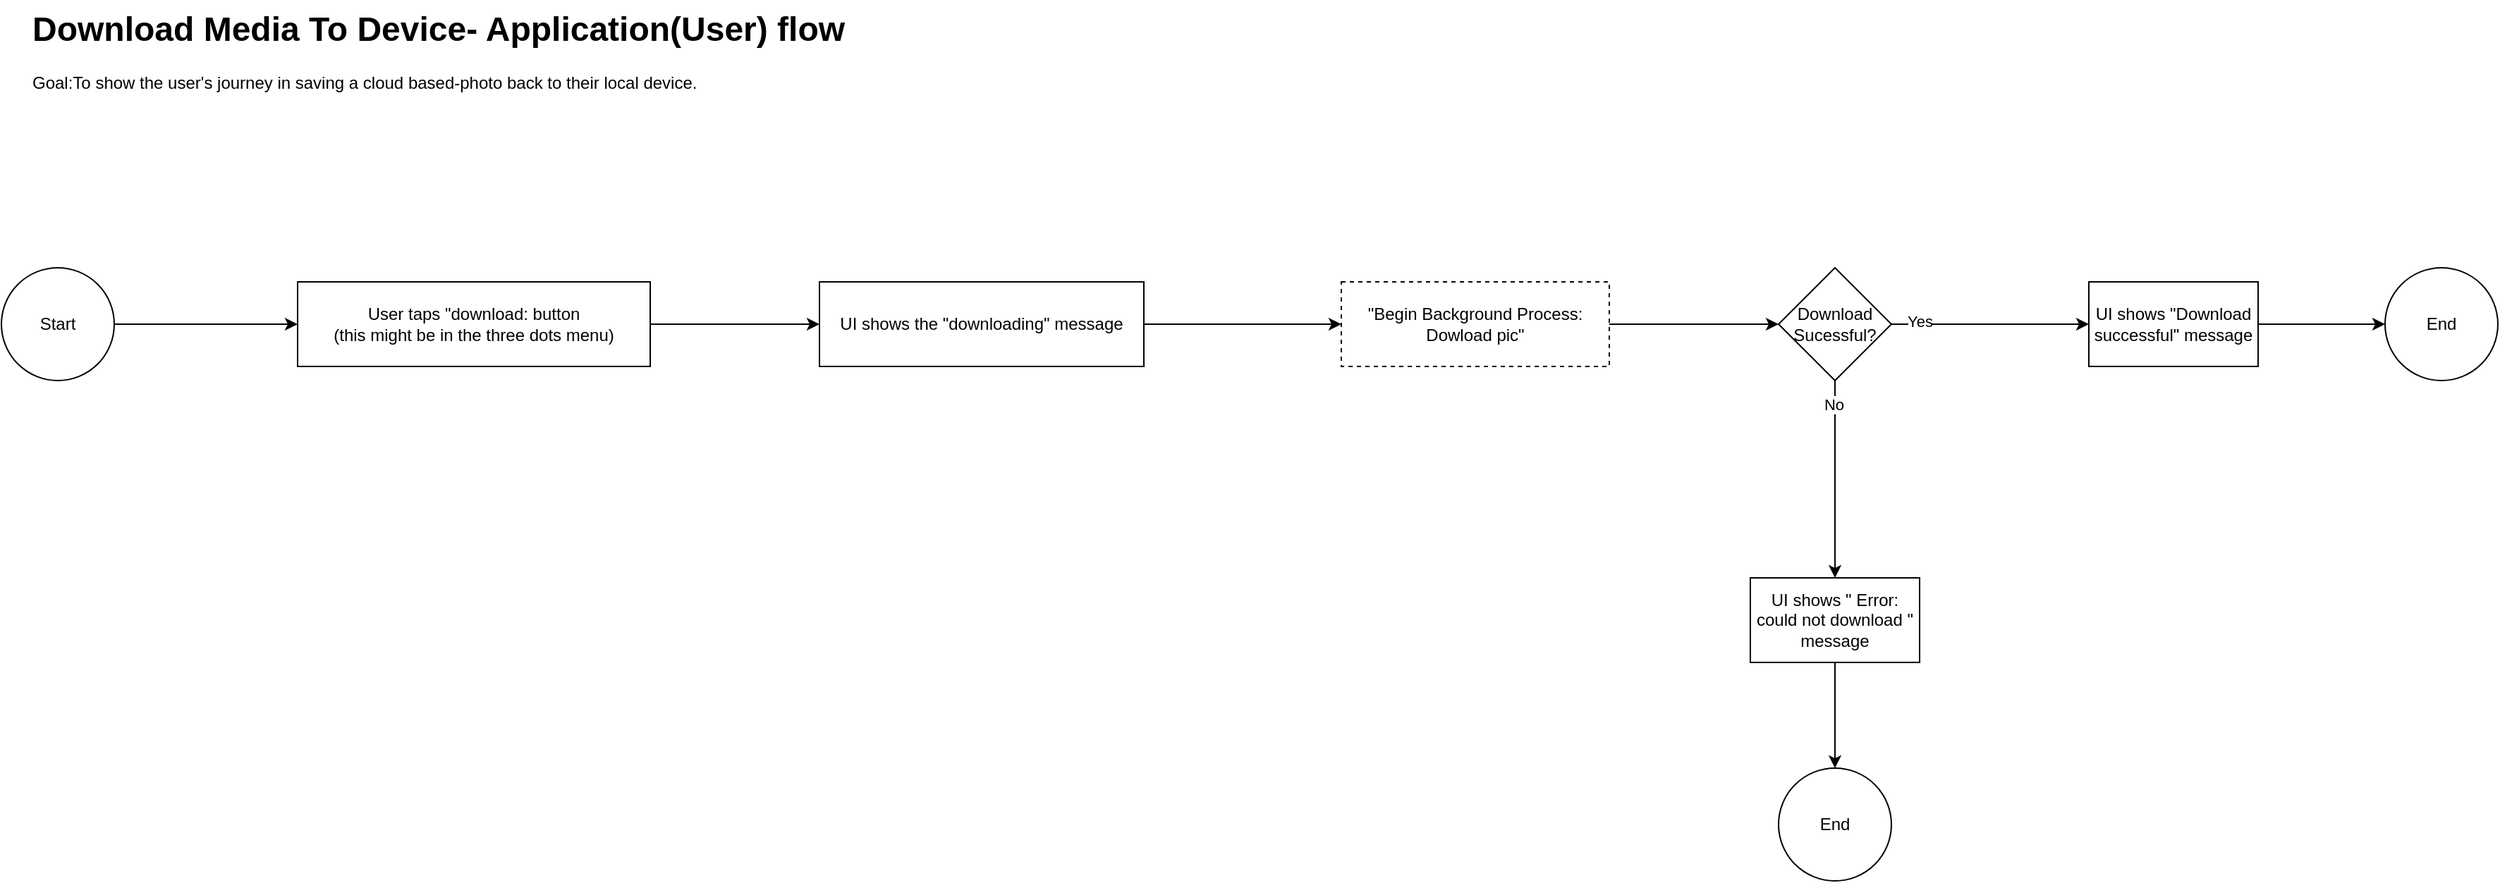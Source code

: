 <mxfile version="28.2.7" pages="3">
  <diagram name="Download Media To Device- Application view architecture" id="BvWUH96QK5WBbq3DRv7V">
    <mxGraphModel dx="4995" dy="2384" grid="1" gridSize="10" guides="1" tooltips="1" connect="1" arrows="1" fold="1" page="1" pageScale="1" pageWidth="827" pageHeight="1169" math="0" shadow="0">
      <root>
        <mxCell id="0" />
        <mxCell id="1" parent="0" />
        <mxCell id="TmMnOaNNOWwm7J46SwEm-1" value="&lt;h1 style=&quot;margin-top: 0px;&quot;&gt;Download Media To Device- Application(User) flow&lt;/h1&gt;&lt;p&gt;Goal:To show the user&#39;s journey in saving a cloud based-photo back to their local device.&lt;/p&gt;" style="text;html=1;whiteSpace=wrap;overflow=hidden;rounded=0;" vertex="1" parent="1">
          <mxGeometry x="-790" y="40" width="610" height="100" as="geometry" />
        </mxCell>
        <mxCell id="TmMnOaNNOWwm7J46SwEm-4" style="edgeStyle=orthogonalEdgeStyle;rounded=0;orthogonalLoop=1;jettySize=auto;html=1;entryX=0;entryY=0.5;entryDx=0;entryDy=0;" edge="1" parent="1" source="TmMnOaNNOWwm7J46SwEm-2" target="TmMnOaNNOWwm7J46SwEm-3">
          <mxGeometry relative="1" as="geometry" />
        </mxCell>
        <mxCell id="TmMnOaNNOWwm7J46SwEm-2" value="Start" style="ellipse;whiteSpace=wrap;html=1;aspect=fixed;" vertex="1" parent="1">
          <mxGeometry x="-810" y="230" width="80" height="80" as="geometry" />
        </mxCell>
        <mxCell id="TmMnOaNNOWwm7J46SwEm-6" style="edgeStyle=orthogonalEdgeStyle;rounded=0;orthogonalLoop=1;jettySize=auto;html=1;entryX=0;entryY=0.5;entryDx=0;entryDy=0;" edge="1" parent="1" source="TmMnOaNNOWwm7J46SwEm-3" target="TmMnOaNNOWwm7J46SwEm-5">
          <mxGeometry relative="1" as="geometry" />
        </mxCell>
        <mxCell id="TmMnOaNNOWwm7J46SwEm-3" value="User taps &quot;download: button&lt;div&gt;(this might be in the three dots menu)&lt;/div&gt;" style="rounded=0;whiteSpace=wrap;html=1;" vertex="1" parent="1">
          <mxGeometry x="-600" y="240" width="250" height="60" as="geometry" />
        </mxCell>
        <mxCell id="TmMnOaNNOWwm7J46SwEm-8" style="edgeStyle=orthogonalEdgeStyle;rounded=0;orthogonalLoop=1;jettySize=auto;html=1;entryX=0;entryY=0.5;entryDx=0;entryDy=0;" edge="1" parent="1" source="TmMnOaNNOWwm7J46SwEm-5" target="TmMnOaNNOWwm7J46SwEm-7">
          <mxGeometry relative="1" as="geometry" />
        </mxCell>
        <mxCell id="TmMnOaNNOWwm7J46SwEm-5" value="UI shows the &quot;downloading&quot; message" style="rounded=0;whiteSpace=wrap;html=1;" vertex="1" parent="1">
          <mxGeometry x="-230" y="240" width="230" height="60" as="geometry" />
        </mxCell>
        <mxCell id="TmMnOaNNOWwm7J46SwEm-10" style="edgeStyle=orthogonalEdgeStyle;rounded=0;orthogonalLoop=1;jettySize=auto;html=1;" edge="1" parent="1" source="TmMnOaNNOWwm7J46SwEm-7" target="TmMnOaNNOWwm7J46SwEm-9">
          <mxGeometry relative="1" as="geometry" />
        </mxCell>
        <mxCell id="TmMnOaNNOWwm7J46SwEm-7" value="&quot;Begin Background Process: Dowload pic&quot;" style="rounded=0;whiteSpace=wrap;html=1;dashed=1;" vertex="1" parent="1">
          <mxGeometry x="140" y="240" width="190" height="60" as="geometry" />
        </mxCell>
        <mxCell id="TmMnOaNNOWwm7J46SwEm-11" style="edgeStyle=orthogonalEdgeStyle;rounded=0;orthogonalLoop=1;jettySize=auto;html=1;" edge="1" parent="1" source="TmMnOaNNOWwm7J46SwEm-9">
          <mxGeometry relative="1" as="geometry">
            <mxPoint x="490" y="450" as="targetPoint" />
          </mxGeometry>
        </mxCell>
        <mxCell id="TmMnOaNNOWwm7J46SwEm-14" value="No" style="edgeLabel;html=1;align=center;verticalAlign=middle;resizable=0;points=[];" vertex="1" connectable="0" parent="TmMnOaNNOWwm7J46SwEm-11">
          <mxGeometry x="-0.77" y="-1" relative="1" as="geometry">
            <mxPoint y="1" as="offset" />
          </mxGeometry>
        </mxCell>
        <mxCell id="TmMnOaNNOWwm7J46SwEm-12" style="edgeStyle=orthogonalEdgeStyle;rounded=0;orthogonalLoop=1;jettySize=auto;html=1;" edge="1" parent="1" source="TmMnOaNNOWwm7J46SwEm-9">
          <mxGeometry relative="1" as="geometry">
            <mxPoint x="670" y="270" as="targetPoint" />
          </mxGeometry>
        </mxCell>
        <mxCell id="TmMnOaNNOWwm7J46SwEm-13" value="Yes" style="edgeLabel;html=1;align=center;verticalAlign=middle;resizable=0;points=[];" vertex="1" connectable="0" parent="TmMnOaNNOWwm7J46SwEm-12">
          <mxGeometry x="-0.701" y="2" relative="1" as="geometry">
            <mxPoint x="-1" as="offset" />
          </mxGeometry>
        </mxCell>
        <mxCell id="TmMnOaNNOWwm7J46SwEm-9" value="Download Sucessful?" style="rhombus;whiteSpace=wrap;html=1;" vertex="1" parent="1">
          <mxGeometry x="450" y="230" width="80" height="80" as="geometry" />
        </mxCell>
        <mxCell id="TmMnOaNNOWwm7J46SwEm-17" style="edgeStyle=orthogonalEdgeStyle;rounded=0;orthogonalLoop=1;jettySize=auto;html=1;" edge="1" parent="1" source="TmMnOaNNOWwm7J46SwEm-15" target="TmMnOaNNOWwm7J46SwEm-16">
          <mxGeometry relative="1" as="geometry" />
        </mxCell>
        <mxCell id="TmMnOaNNOWwm7J46SwEm-15" value="UI shows &quot;Download successful&quot; message" style="rounded=0;whiteSpace=wrap;html=1;" vertex="1" parent="1">
          <mxGeometry x="670" y="240" width="120" height="60" as="geometry" />
        </mxCell>
        <mxCell id="TmMnOaNNOWwm7J46SwEm-16" value="End" style="ellipse;whiteSpace=wrap;html=1;aspect=fixed;" vertex="1" parent="1">
          <mxGeometry x="880" y="230" width="80" height="80" as="geometry" />
        </mxCell>
        <mxCell id="TmMnOaNNOWwm7J46SwEm-20" style="edgeStyle=orthogonalEdgeStyle;rounded=0;orthogonalLoop=1;jettySize=auto;html=1;" edge="1" parent="1" source="TmMnOaNNOWwm7J46SwEm-18" target="TmMnOaNNOWwm7J46SwEm-19">
          <mxGeometry relative="1" as="geometry" />
        </mxCell>
        <mxCell id="TmMnOaNNOWwm7J46SwEm-18" value="UI shows &quot; Error: could not download &quot; message" style="rounded=0;whiteSpace=wrap;html=1;" vertex="1" parent="1">
          <mxGeometry x="430" y="450" width="120" height="60" as="geometry" />
        </mxCell>
        <mxCell id="TmMnOaNNOWwm7J46SwEm-19" value="End" style="ellipse;whiteSpace=wrap;html=1;aspect=fixed;" vertex="1" parent="1">
          <mxGeometry x="450" y="585" width="80" height="80" as="geometry" />
        </mxCell>
      </root>
    </mxGraphModel>
  </diagram>
  <diagram id="Nhh2x-HHGed6cq4f0MFz" name="Download Media To Device-Server side Architecture">
    <mxGraphModel dx="2722" dy="1084" grid="1" gridSize="10" guides="1" tooltips="1" connect="1" arrows="1" fold="1" page="1" pageScale="1" pageWidth="827" pageHeight="1169" math="0" shadow="0">
      <root>
        <mxCell id="0" />
        <mxCell id="1" parent="0" />
        <mxCell id="RMwaqrZt3SUSb4cvg1fb-1" value="&lt;h1 style=&quot;margin-top: 0px;&quot;&gt;Download Media To Device-Server side architecture diagram&lt;/h1&gt;&lt;p&gt;Goal:&lt;span style=&quot;background-color: transparent; color: light-dark(rgb(0, 0, 0), rgb(255, 255, 255));&quot;&gt;To detail the server-only, bidirectional flow for securely generating a temporary download link for a specific photo.&lt;/span&gt;&lt;/p&gt;" style="text;html=1;whiteSpace=wrap;overflow=hidden;rounded=0;" vertex="1" parent="1">
          <mxGeometry x="-800" y="50" width="840" height="120" as="geometry" />
        </mxCell>
        <mxCell id="RMwaqrZt3SUSb4cvg1fb-8" style="edgeStyle=orthogonalEdgeStyle;rounded=0;orthogonalLoop=1;jettySize=auto;html=1;" edge="1" parent="1" source="RMwaqrZt3SUSb4cvg1fb-2" target="RMwaqrZt3SUSb4cvg1fb-7">
          <mxGeometry relative="1" as="geometry" />
        </mxCell>
        <mxCell id="RMwaqrZt3SUSb4cvg1fb-9" value="&lt;p data-pm-slice=&quot;1 1 [&amp;quot;ordered_list&amp;quot;,{&amp;quot;order&amp;quot;:1},&amp;quot;list_item&amp;quot;,{},&amp;quot;bullet_list&amp;quot;,{},&amp;quot;list_item&amp;quot;,{}]&quot;&gt;&lt;code&gt;(1. GET /photos/download/{photo_id} [JWT])&lt;/code&gt;&lt;/p&gt;" style="edgeLabel;html=1;align=center;verticalAlign=middle;resizable=0;points=[];" vertex="1" connectable="0" parent="RMwaqrZt3SUSb4cvg1fb-8">
          <mxGeometry x="-0.277" y="1" relative="1" as="geometry">
            <mxPoint x="36" y="1" as="offset" />
          </mxGeometry>
        </mxCell>
        <mxCell id="RMwaqrZt3SUSb4cvg1fb-2" value="Mobile App(External Factor)" style="rounded=0;whiteSpace=wrap;html=1;" vertex="1" parent="1">
          <mxGeometry x="-820" y="345" width="120" height="60" as="geometry" />
        </mxCell>
        <mxCell id="RMwaqrZt3SUSb4cvg1fb-3" value="Server side archtitecture" style="swimlane;childLayout=stackLayout;resizeParent=1;resizeParentMax=0;startSize=20;html=1;" vertex="1" parent="1">
          <mxGeometry x="-490.0" y="230" width="2070" height="870" as="geometry" />
        </mxCell>
        <mxCell id="RMwaqrZt3SUSb4cvg1fb-4" value="Amazon API gateway" style="swimlane;startSize=20;html=1;" vertex="1" parent="RMwaqrZt3SUSb4cvg1fb-3">
          <mxGeometry y="20" width="590" height="850" as="geometry" />
        </mxCell>
        <mxCell id="RMwaqrZt3SUSb4cvg1fb-11" style="edgeStyle=orthogonalEdgeStyle;rounded=0;orthogonalLoop=1;jettySize=auto;html=1;" edge="1" parent="RMwaqrZt3SUSb4cvg1fb-4" source="RMwaqrZt3SUSb4cvg1fb-7" target="RMwaqrZt3SUSb4cvg1fb-10">
          <mxGeometry relative="1" as="geometry" />
        </mxCell>
        <mxCell id="RMwaqrZt3SUSb4cvg1fb-7" value="Amazon API Gateway" style="sketch=0;outlineConnect=0;fontColor=#232F3E;gradientColor=none;strokeColor=#ffffff;fillColor=#232F3E;dashed=0;verticalLabelPosition=middle;verticalAlign=bottom;align=center;html=1;whiteSpace=wrap;fontSize=10;fontStyle=1;spacing=3;shape=mxgraph.aws4.productIcon;prIcon=mxgraph.aws4.api_gateway;" vertex="1" parent="RMwaqrZt3SUSb4cvg1fb-4">
          <mxGeometry x="160.0" y="70" width="80" height="110" as="geometry" />
        </mxCell>
        <mxCell id="RMwaqrZt3SUSb4cvg1fb-12" style="edgeStyle=orthogonalEdgeStyle;rounded=0;orthogonalLoop=1;jettySize=auto;html=1;" edge="1" parent="RMwaqrZt3SUSb4cvg1fb-4" source="RMwaqrZt3SUSb4cvg1fb-10">
          <mxGeometry relative="1" as="geometry">
            <mxPoint x="780.0" y="125" as="targetPoint" />
          </mxGeometry>
        </mxCell>
        <mxCell id="RMwaqrZt3SUSb4cvg1fb-13" value="Yes" style="edgeLabel;html=1;align=center;verticalAlign=middle;resizable=0;points=[];" vertex="1" connectable="0" parent="RMwaqrZt3SUSb4cvg1fb-12">
          <mxGeometry x="-0.851" y="-1" relative="1" as="geometry">
            <mxPoint as="offset" />
          </mxGeometry>
        </mxCell>
        <mxCell id="RMwaqrZt3SUSb4cvg1fb-14" value="&lt;p data-pm-slice=&quot;1 1 [&amp;quot;ordered_list&amp;quot;,{&amp;quot;order&amp;quot;:1},&amp;quot;list_item&amp;quot;,{},&amp;quot;bullet_list&amp;quot;,{},&amp;quot;list_item&amp;quot;,{}]&quot;&gt;&lt;code&gt;(2. Validates JWT, triggers Lambda)&lt;/code&gt;&lt;/p&gt;" style="edgeLabel;html=1;align=center;verticalAlign=middle;resizable=0;points=[];" vertex="1" connectable="0" parent="RMwaqrZt3SUSb4cvg1fb-12">
          <mxGeometry x="-0.037" y="1" relative="1" as="geometry">
            <mxPoint as="offset" />
          </mxGeometry>
        </mxCell>
        <mxCell id="RMwaqrZt3SUSb4cvg1fb-10" value="Is JWT&amp;nbsp;&lt;div&gt;valid?&lt;/div&gt;" style="rhombus;whiteSpace=wrap;html=1;" vertex="1" parent="RMwaqrZt3SUSb4cvg1fb-4">
          <mxGeometry x="360.0" y="85" width="80" height="80" as="geometry" />
        </mxCell>
        <mxCell id="RMwaqrZt3SUSb4cvg1fb-30" style="edgeStyle=orthogonalEdgeStyle;rounded=0;orthogonalLoop=1;jettySize=auto;html=1;exitX=0;exitY=0.5;exitDx=0;exitDy=0;" edge="1" parent="RMwaqrZt3SUSb4cvg1fb-4" source="RMwaqrZt3SUSb4cvg1fb-28">
          <mxGeometry relative="1" as="geometry">
            <mxPoint x="210.0" y="180" as="targetPoint" />
            <mxPoint x="699.25" y="350.0" as="sourcePoint" />
            <Array as="points">
              <mxPoint x="220" y="400" />
              <mxPoint x="220" y="180" />
            </Array>
          </mxGeometry>
        </mxCell>
        <mxCell id="RMwaqrZt3SUSb4cvg1fb-31" value="Yes" style="edgeLabel;html=1;align=center;verticalAlign=middle;resizable=0;points=[];" vertex="1" connectable="0" parent="RMwaqrZt3SUSb4cvg1fb-30">
          <mxGeometry x="-0.863" y="-1" relative="1" as="geometry">
            <mxPoint as="offset" />
          </mxGeometry>
        </mxCell>
        <mxCell id="RMwaqrZt3SUSb4cvg1fb-32" value="&lt;p data-pm-slice=&quot;1 1 [&amp;quot;ordered_list&amp;quot;,{&amp;quot;order&amp;quot;:1},&amp;quot;list_item&amp;quot;,{},&amp;quot;bullet_list&amp;quot;,{},&amp;quot;list_item&amp;quot;,{}]&quot;&gt;&lt;code&gt;(5. 200 OK Response [pre_signed_url])&lt;/code&gt;&lt;/p&gt;" style="edgeLabel;html=1;align=center;verticalAlign=middle;resizable=0;points=[];" vertex="1" connectable="0" parent="RMwaqrZt3SUSb4cvg1fb-30">
          <mxGeometry x="-0.004" y="2" relative="1" as="geometry">
            <mxPoint x="24" y="-2" as="offset" />
          </mxGeometry>
        </mxCell>
        <mxCell id="RMwaqrZt3SUSb4cvg1fb-5" value="Lambda" style="swimlane;startSize=20;html=1;" vertex="1" parent="RMwaqrZt3SUSb4cvg1fb-3">
          <mxGeometry x="590" y="20" width="460" height="850" as="geometry" />
        </mxCell>
        <mxCell id="RMwaqrZt3SUSb4cvg1fb-27" style="edgeStyle=orthogonalEdgeStyle;rounded=0;orthogonalLoop=1;jettySize=auto;html=1;" edge="1" parent="RMwaqrZt3SUSb4cvg1fb-5" source="RMwaqrZt3SUSb4cvg1fb-20">
          <mxGeometry relative="1" as="geometry">
            <mxPoint x="224.5" y="300" as="targetPoint" />
          </mxGeometry>
        </mxCell>
        <mxCell id="RMwaqrZt3SUSb4cvg1fb-20" value="" style="outlineConnect=0;dashed=0;verticalLabelPosition=bottom;verticalAlign=top;align=center;html=1;shape=mxgraph.aws3.lambda_function;fillColor=#F58534;gradientColor=none;" vertex="1" parent="RMwaqrZt3SUSb4cvg1fb-5">
          <mxGeometry x="190.0" y="85" width="69" height="72" as="geometry" />
        </mxCell>
        <mxCell id="RMwaqrZt3SUSb4cvg1fb-21" value="getDownloadUrlLambda" style="text;html=1;whiteSpace=wrap;strokeColor=none;fillColor=none;align=center;verticalAlign=middle;rounded=0;" vertex="1" parent="RMwaqrZt3SUSb4cvg1fb-5">
          <mxGeometry x="149.5" y="50" width="150" height="20" as="geometry" />
        </mxCell>
        <mxCell id="RMwaqrZt3SUSb4cvg1fb-28" value="Does Photo exist and does &#39;owner_id&#39; match &#39;user_id&#39;?" style="rhombus;whiteSpace=wrap;html=1;" vertex="1" parent="RMwaqrZt3SUSb4cvg1fb-5">
          <mxGeometry x="89.25" y="300" width="270.5" height="200" as="geometry" />
        </mxCell>
        <mxCell id="RMwaqrZt3SUSb4cvg1fb-6" value="Amazon RDS(postgreSQL)" style="swimlane;startSize=20;html=1;" vertex="1" parent="RMwaqrZt3SUSb4cvg1fb-3">
          <mxGeometry x="1050" y="20" width="1020" height="850" as="geometry" />
        </mxCell>
        <mxCell id="RMwaqrZt3SUSb4cvg1fb-22" value="Amazon RDS" style="sketch=0;outlineConnect=0;fontColor=#232F3E;gradientColor=none;strokeColor=#ffffff;fillColor=#232F3E;dashed=0;verticalLabelPosition=middle;verticalAlign=bottom;align=center;html=1;whiteSpace=wrap;fontSize=10;fontStyle=1;spacing=3;shape=mxgraph.aws4.productIcon;prIcon=mxgraph.aws4.rds;" vertex="1" parent="RMwaqrZt3SUSb4cvg1fb-6">
          <mxGeometry x="420.0" y="80.5" width="80" height="89" as="geometry" />
        </mxCell>
        <mxCell id="RMwaqrZt3SUSb4cvg1fb-23" style="edgeStyle=orthogonalEdgeStyle;rounded=0;orthogonalLoop=1;jettySize=auto;html=1;" edge="1" parent="RMwaqrZt3SUSb4cvg1fb-3" source="RMwaqrZt3SUSb4cvg1fb-20" target="RMwaqrZt3SUSb4cvg1fb-22">
          <mxGeometry relative="1" as="geometry" />
        </mxCell>
        <mxCell id="RMwaqrZt3SUSb4cvg1fb-24" value="&lt;p data-pm-slice=&quot;1 1 [&amp;quot;ordered_list&amp;quot;,{&amp;quot;order&amp;quot;:1},&amp;quot;list_item&amp;quot;,{},&amp;quot;bullet_list&amp;quot;,{},&amp;quot;list_item&amp;quot;,{}]&quot;&gt;&lt;code&gt;(3. SELECT owner_id, object_key FROM photos WHERE photo_id = [photo_id])&lt;/code&gt;&lt;/p&gt;" style="edgeLabel;html=1;align=center;verticalAlign=middle;resizable=0;points=[];" vertex="1" connectable="0" parent="RMwaqrZt3SUSb4cvg1fb-23">
          <mxGeometry x="-0.46" relative="1" as="geometry">
            <mxPoint x="117" as="offset" />
          </mxGeometry>
        </mxCell>
        <mxCell id="RMwaqrZt3SUSb4cvg1fb-25" style="edgeStyle=orthogonalEdgeStyle;rounded=0;orthogonalLoop=1;jettySize=auto;html=1;entryX=0.855;entryY=0.855;entryDx=0;entryDy=0;entryPerimeter=0;" edge="1" parent="RMwaqrZt3SUSb4cvg1fb-3" source="RMwaqrZt3SUSb4cvg1fb-22" target="RMwaqrZt3SUSb4cvg1fb-20">
          <mxGeometry relative="1" as="geometry">
            <Array as="points">
              <mxPoint x="1450" y="160" />
              <mxPoint x="1450" y="190" />
              <mxPoint x="839" y="190" />
            </Array>
          </mxGeometry>
        </mxCell>
        <mxCell id="RMwaqrZt3SUSb4cvg1fb-26" value="&lt;p data-pm-slice=&quot;1 1 [&amp;quot;ordered_list&amp;quot;,{&amp;quot;order&amp;quot;:1},&amp;quot;list_item&amp;quot;,{},&amp;quot;bullet_list&amp;quot;,{},&amp;quot;list_item&amp;quot;,{}]&quot;&gt;&lt;code&gt;(4. Photo Record [owner_id, object_key])&lt;/code&gt;&lt;/p&gt;" style="edgeLabel;html=1;align=center;verticalAlign=middle;resizable=0;points=[];" vertex="1" connectable="0" parent="RMwaqrZt3SUSb4cvg1fb-25">
          <mxGeometry x="0.208" y="1" relative="1" as="geometry">
            <mxPoint as="offset" />
          </mxGeometry>
        </mxCell>
        <mxCell id="RMwaqrZt3SUSb4cvg1fb-34" style="edgeStyle=orthogonalEdgeStyle;rounded=0;orthogonalLoop=1;jettySize=auto;html=1;" edge="1" parent="RMwaqrZt3SUSb4cvg1fb-3" source="RMwaqrZt3SUSb4cvg1fb-28" target="RMwaqrZt3SUSb4cvg1fb-7">
          <mxGeometry relative="1" as="geometry">
            <Array as="points">
              <mxPoint x="815" y="620" />
              <mxPoint x="200" y="620" />
            </Array>
          </mxGeometry>
        </mxCell>
        <mxCell id="RMwaqrZt3SUSb4cvg1fb-35" value="No" style="edgeLabel;html=1;align=center;verticalAlign=middle;resizable=0;points=[];" vertex="1" connectable="0" parent="RMwaqrZt3SUSb4cvg1fb-34">
          <mxGeometry x="-0.929" y="1" relative="1" as="geometry">
            <mxPoint y="-1" as="offset" />
          </mxGeometry>
        </mxCell>
        <mxCell id="RMwaqrZt3SUSb4cvg1fb-36" value="&lt;p data-pm-slice=&quot;1 1 [&amp;quot;ordered_list&amp;quot;,{&amp;quot;order&amp;quot;:1},&amp;quot;list_item&amp;quot;,{},&amp;quot;bullet_list&amp;quot;,{},&amp;quot;list_item&amp;quot;,{}]&quot;&gt;&lt;code&gt;(5b. 404 Not Found Error)&lt;/code&gt;&lt;/p&gt;" style="edgeLabel;html=1;align=center;verticalAlign=middle;resizable=0;points=[];" vertex="1" connectable="0" parent="RMwaqrZt3SUSb4cvg1fb-34">
          <mxGeometry x="-0.145" y="-1" relative="1" as="geometry">
            <mxPoint x="1" as="offset" />
          </mxGeometry>
        </mxCell>
        <mxCell id="RMwaqrZt3SUSb4cvg1fb-16" style="edgeStyle=orthogonalEdgeStyle;rounded=0;orthogonalLoop=1;jettySize=auto;html=1;entryX=0.917;entryY=0.971;entryDx=0;entryDy=0;entryPerimeter=0;" edge="1" parent="1" source="RMwaqrZt3SUSb4cvg1fb-10" target="RMwaqrZt3SUSb4cvg1fb-2">
          <mxGeometry relative="1" as="geometry">
            <Array as="points">
              <mxPoint x="-90" y="530" />
              <mxPoint x="-710" y="530" />
            </Array>
          </mxGeometry>
        </mxCell>
        <mxCell id="RMwaqrZt3SUSb4cvg1fb-18" value="&lt;p data-pm-slice=&quot;1 1 [&amp;quot;ordered_list&amp;quot;,{&amp;quot;order&amp;quot;:1},&amp;quot;list_item&amp;quot;,{},&amp;quot;bullet_list&amp;quot;,{},&amp;quot;list_item&amp;quot;,{}]&quot;&gt;&lt;code&gt;(2b. 401 Unauthorized Error)&lt;/code&gt;&lt;/p&gt;" style="edgeLabel;html=1;align=center;verticalAlign=middle;resizable=0;points=[];" vertex="1" connectable="0" parent="RMwaqrZt3SUSb4cvg1fb-16">
          <mxGeometry x="0.044" y="-1" relative="1" as="geometry">
            <mxPoint x="-165" as="offset" />
          </mxGeometry>
        </mxCell>
        <mxCell id="RMwaqrZt3SUSb4cvg1fb-19" value="No" style="edgeLabel;html=1;align=center;verticalAlign=middle;resizable=0;points=[];" vertex="1" connectable="0" parent="RMwaqrZt3SUSb4cvg1fb-16">
          <mxGeometry x="-0.904" relative="1" as="geometry">
            <mxPoint y="-26" as="offset" />
          </mxGeometry>
        </mxCell>
        <mxCell id="RMwaqrZt3SUSb4cvg1fb-37" style="edgeStyle=orthogonalEdgeStyle;rounded=0;orthogonalLoop=1;jettySize=auto;html=1;" edge="1" parent="1" source="RMwaqrZt3SUSb4cvg1fb-7" target="RMwaqrZt3SUSb4cvg1fb-2">
          <mxGeometry relative="1" as="geometry">
            <Array as="points">
              <mxPoint x="-290" y="300" />
              <mxPoint x="-760" y="300" />
            </Array>
          </mxGeometry>
        </mxCell>
        <mxCell id="RMwaqrZt3SUSb4cvg1fb-38" value="&lt;p data-pm-slice=&quot;1 1 [&amp;quot;ordered_list&amp;quot;,{&amp;quot;order&amp;quot;:1},&amp;quot;list_item&amp;quot;,{},&amp;quot;bullet_list&amp;quot;,{},&amp;quot;list_item&amp;quot;,{}]&quot;&gt;&lt;code&gt;(6. 200 OK Response [pre_signed_url])&lt;/code&gt;&lt;/p&gt;" style="edgeLabel;html=1;align=center;verticalAlign=middle;resizable=0;points=[];" vertex="1" connectable="0" parent="RMwaqrZt3SUSb4cvg1fb-37">
          <mxGeometry x="-0.025" y="-1" relative="1" as="geometry">
            <mxPoint x="1" as="offset" />
          </mxGeometry>
        </mxCell>
        <mxCell id="RMwaqrZt3SUSb4cvg1fb-39" style="edgeStyle=orthogonalEdgeStyle;rounded=0;orthogonalLoop=1;jettySize=auto;html=1;entryX=0.676;entryY=0.002;entryDx=0;entryDy=0;entryPerimeter=0;" edge="1" parent="1" source="RMwaqrZt3SUSb4cvg1fb-7" target="RMwaqrZt3SUSb4cvg1fb-2">
          <mxGeometry relative="1" as="geometry">
            <mxPoint x="-740" y="330" as="targetPoint" />
            <Array as="points">
              <mxPoint x="-515" y="340" />
              <mxPoint x="-515" y="330" />
              <mxPoint x="-740" y="330" />
              <mxPoint x="-740" y="340" />
              <mxPoint x="-739" y="340" />
            </Array>
          </mxGeometry>
        </mxCell>
        <mxCell id="RMwaqrZt3SUSb4cvg1fb-40" value="&lt;p data-pm-slice=&quot;1 1 [&amp;quot;ordered_list&amp;quot;,{&amp;quot;order&amp;quot;:1},&amp;quot;list_item&amp;quot;,{},&amp;quot;bullet_list&amp;quot;,{},&amp;quot;list_item&amp;quot;,{}]&quot;&gt;&lt;code&gt;(6b. 404 Not Found Error)&lt;/code&gt;&lt;/p&gt;" style="edgeLabel;html=1;align=center;verticalAlign=middle;resizable=0;points=[];" vertex="1" connectable="0" parent="RMwaqrZt3SUSb4cvg1fb-39">
          <mxGeometry x="0.373" y="-2" relative="1" as="geometry">
            <mxPoint x="1" as="offset" />
          </mxGeometry>
        </mxCell>
      </root>
    </mxGraphModel>
  </diagram>
  <diagram id="k1Ha_yQ0VzgORcMB60WS" name="Download Media To Device-Block Diagram">
    <mxGraphModel dx="1737" dy="993" grid="1" gridSize="10" guides="1" tooltips="1" connect="1" arrows="1" fold="1" page="1" pageScale="1" pageWidth="827" pageHeight="1169" math="0" shadow="0">
      <root>
        <mxCell id="0" />
        <mxCell id="1" parent="0" />
        <mxCell id="sumxcF3jeZNzO4c22_k_-1" value="&lt;h3 data-pm-slice=&quot;1 1 []&quot;&gt;&lt;strong&gt;2. Amazon RDS (PostgreSQL): Database Schema&lt;/strong&gt;&lt;/h3&gt;&lt;p&gt;This diagram shows the database tables we will create inside our PostgreSQL instance. These tables will hold all the metadata for our application.&lt;/p&gt;" style="text;html=1;whiteSpace=wrap;strokeColor=none;fillColor=none;align=center;verticalAlign=middle;rounded=0;" vertex="1" parent="1">
          <mxGeometry x="110" y="180" width="790" height="80" as="geometry" />
        </mxCell>
        <mxCell id="sumxcF3jeZNzO4c22_k_-2" value="" style="rounded=0;whiteSpace=wrap;html=1;" vertex="1" parent="1">
          <mxGeometry x="460" y="329" width="340" height="840" as="geometry" />
        </mxCell>
        <mxCell id="sumxcF3jeZNzO4c22_k_-3" value="Amazon RDS Instance: &quot;photosync-db&quot;" style="text;html=1;whiteSpace=wrap;strokeColor=none;fillColor=none;align=center;verticalAlign=middle;rounded=0;" vertex="1" parent="1">
          <mxGeometry x="514" y="380" width="246" height="30" as="geometry" />
        </mxCell>
        <mxCell id="sumxcF3jeZNzO4c22_k_-4" value="" style="rounded=0;whiteSpace=wrap;html=1;" vertex="1" parent="1">
          <mxGeometry x="520" y="450" width="230" height="160" as="geometry" />
        </mxCell>
        <mxCell id="sumxcF3jeZNzO4c22_k_-5" value="Table: &quot;users&quot;" style="text;html=1;whiteSpace=wrap;strokeColor=none;fillColor=none;align=center;verticalAlign=middle;rounded=0;" vertex="1" parent="1">
          <mxGeometry x="520" y="460" width="140" height="30" as="geometry" />
        </mxCell>
        <mxCell id="sumxcF3jeZNzO4c22_k_-6" value="- user_id (Primary Key)&lt;div&gt;- email&lt;br&gt;- storage_used (e.g., 2.5GB)&lt;br&gt;- storage_quota (e.g., 5GB)&lt;/div&gt;" style="text;html=1;whiteSpace=wrap;strokeColor=none;fillColor=none;align=center;verticalAlign=middle;rounded=0;" vertex="1" parent="1">
          <mxGeometry x="550" y="510" width="163" height="70" as="geometry" />
        </mxCell>
        <mxCell id="sumxcF3jeZNzO4c22_k_-7" value="" style="rounded=0;whiteSpace=wrap;html=1;" vertex="1" parent="1">
          <mxGeometry x="520" y="690" width="230" height="180" as="geometry" />
        </mxCell>
        <mxCell id="sumxcF3jeZNzO4c22_k_-8" value="Table: &quot;photos&quot;" style="text;html=1;whiteSpace=wrap;strokeColor=none;fillColor=none;align=center;verticalAlign=middle;rounded=0;" vertex="1" parent="1">
          <mxGeometry x="540" y="710" width="140" height="30" as="geometry" />
        </mxCell>
        <mxCell id="sumxcF3jeZNzO4c22_k_-9" value="- photo_id (Primary Key)&lt;br/&gt;- owner_id (Foreign Key to users)&lt;br/&gt;- object_key (e.g., &quot;user_id_123/...&quot;)&lt;br/&gt;- file_size&lt;br/&gt;- created_at (timestamp)" style="text;html=1;whiteSpace=wrap;strokeColor=none;fillColor=none;align=center;verticalAlign=middle;rounded=0;" vertex="1" parent="1">
          <mxGeometry x="520" y="760" width="250" height="70" as="geometry" />
        </mxCell>
        <mxCell id="sumxcF3jeZNzO4c22_k_-10" value="" style="rounded=0;whiteSpace=wrap;html=1;" vertex="1" parent="1">
          <mxGeometry x="520" y="950" width="230" height="150" as="geometry" />
        </mxCell>
        <mxCell id="sumxcF3jeZNzO4c22_k_-11" value="Table: &quot;pending_uploads&quot;" style="text;html=1;whiteSpace=wrap;strokeColor=none;fillColor=none;align=center;verticalAlign=middle;rounded=0;" vertex="1" parent="1">
          <mxGeometry x="540" y="970" width="160" height="30" as="geometry" />
        </mxCell>
        <mxCell id="sumxcF3jeZNzO4c22_k_-12" value="- pending_id (Primary Key)&lt;br/&gt;- owner_id (Foreign Key to users)&lt;br/&gt;- file_size&lt;br/&gt;- created_at (timestamp)" style="text;html=1;whiteSpace=wrap;strokeColor=none;fillColor=none;align=center;verticalAlign=middle;rounded=0;" vertex="1" parent="1">
          <mxGeometry x="536.5" y="1020" width="190" height="60" as="geometry" />
        </mxCell>
      </root>
    </mxGraphModel>
  </diagram>
</mxfile>
